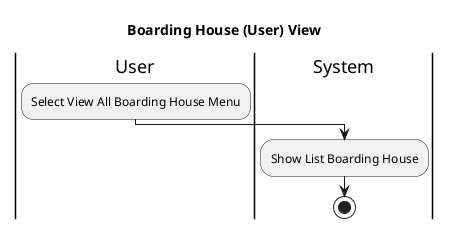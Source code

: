 @startuml
title Boarding House (User) View
|User|
    :Select View All Boarding House Menu;
    
|System|
    :Show List Boarding House;
    stop
@enduml